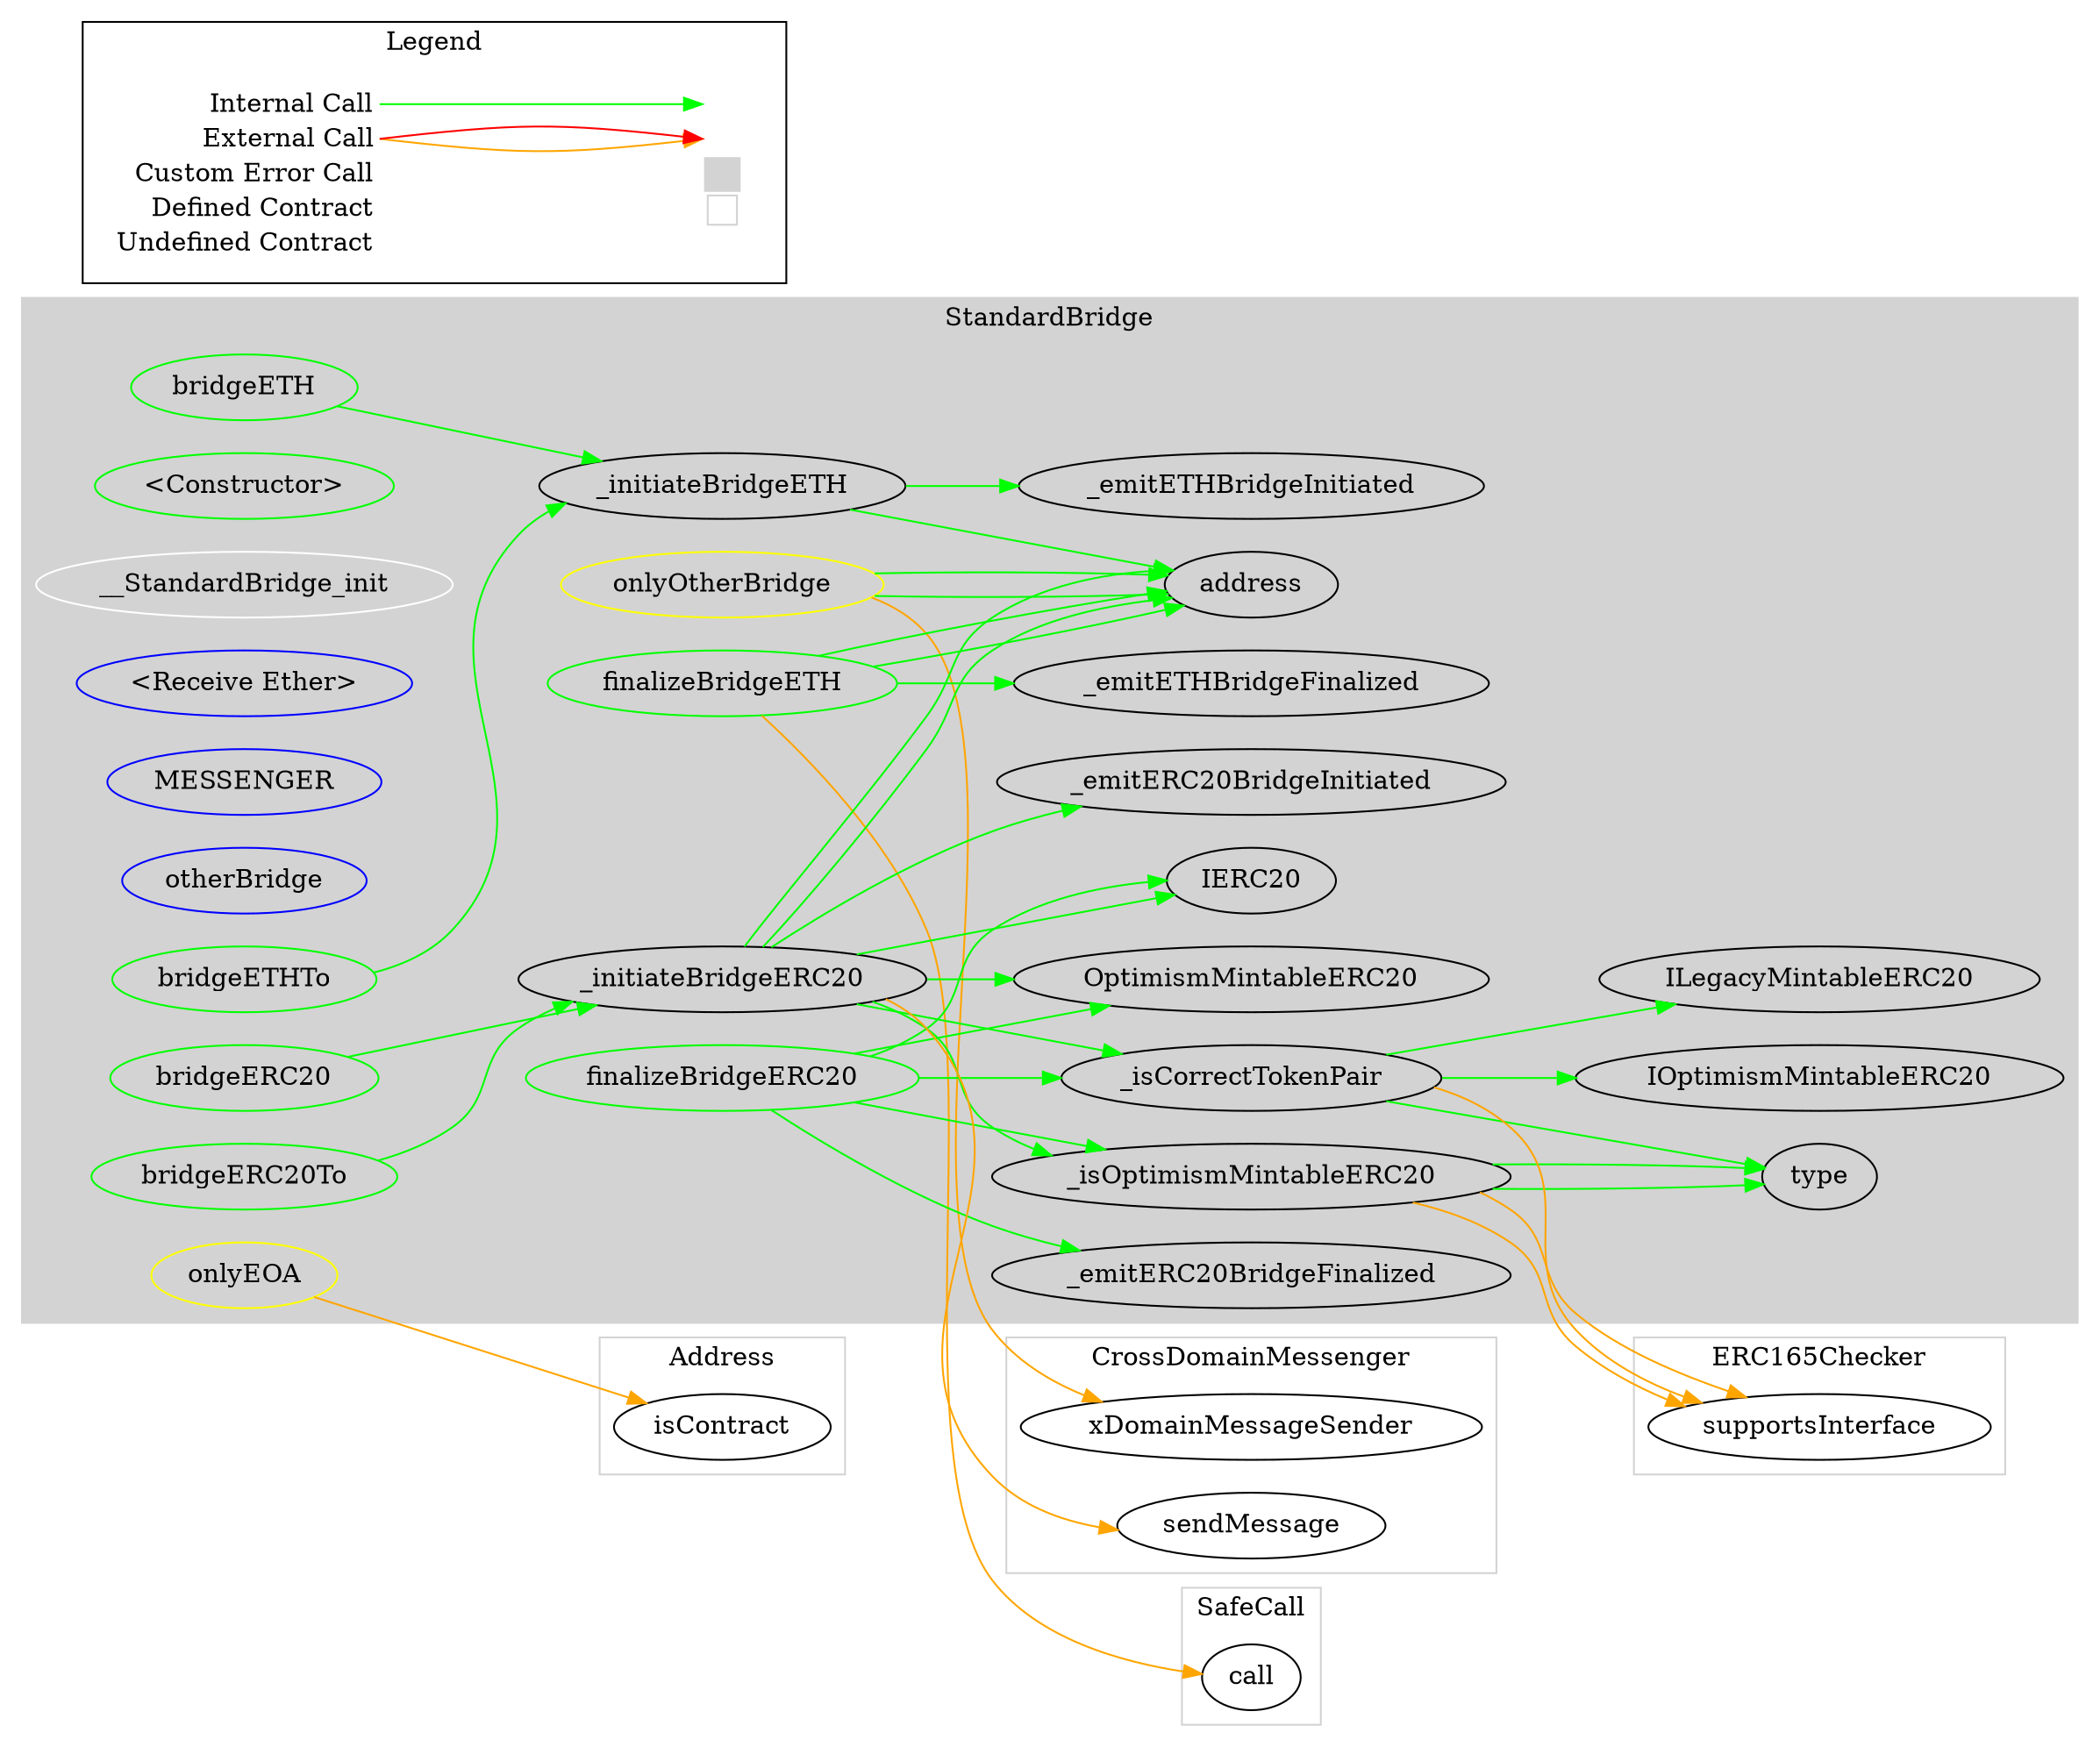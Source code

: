 digraph G {
  graph [ ratio = "auto", page = "100", compound =true ];
subgraph "clusterStandardBridge" {
  graph [ label = "StandardBridge", color = "lightgray", style = "filled", bgcolor = "lightgray" ];
  "StandardBridge.onlyEOA" [ label = "onlyEOA", color = "yellow" ];
  "StandardBridge.onlyOtherBridge" [ label = "onlyOtherBridge", color = "yellow" ];
  "StandardBridge.<Constructor>" [ label = "<Constructor>", color = "green" ];
  "StandardBridge.__StandardBridge_init" [ label = "__StandardBridge_init", color = "white" ];
  "StandardBridge.<Receive Ether>" [ label = "<Receive Ether>", color = "blue" ];
  "StandardBridge.MESSENGER" [ label = "MESSENGER", color = "blue" ];
  "StandardBridge.otherBridge" [ label = "otherBridge", color = "blue" ];
  "StandardBridge.bridgeETH" [ label = "bridgeETH", color = "green" ];
  "StandardBridge.bridgeETHTo" [ label = "bridgeETHTo", color = "green" ];
  "StandardBridge.bridgeERC20" [ label = "bridgeERC20", color = "green" ];
  "StandardBridge.bridgeERC20To" [ label = "bridgeERC20To", color = "green" ];
  "StandardBridge.finalizeBridgeETH" [ label = "finalizeBridgeETH", color = "green" ];
  "StandardBridge.finalizeBridgeERC20" [ label = "finalizeBridgeERC20", color = "green" ];
  "StandardBridge._initiateBridgeETH" [ label = "_initiateBridgeETH" ];
  "StandardBridge._initiateBridgeERC20" [ label = "_initiateBridgeERC20" ];
  "StandardBridge._isOptimismMintableERC20" [ label = "_isOptimismMintableERC20" ];
  "StandardBridge._isCorrectTokenPair" [ label = "_isCorrectTokenPair" ];
  "StandardBridge._emitETHBridgeInitiated" [ label = "_emitETHBridgeInitiated" ];
  "StandardBridge._emitETHBridgeFinalized" [ label = "_emitETHBridgeFinalized" ];
  "StandardBridge._emitERC20BridgeInitiated" [ label = "_emitERC20BridgeInitiated" ];
  "StandardBridge._emitERC20BridgeFinalized" [ label = "_emitERC20BridgeFinalized" ];
  "StandardBridge.address" [ label = "address" ];
  "StandardBridge.OptimismMintableERC20" [ label = "OptimismMintableERC20" ];
  "StandardBridge.IERC20" [ label = "IERC20" ];
  "StandardBridge.type" [ label = "type" ];
  "StandardBridge.ILegacyMintableERC20" [ label = "ILegacyMintableERC20" ];
  "StandardBridge.IOptimismMintableERC20" [ label = "IOptimismMintableERC20" ];
}

subgraph "clusterAddress" {
  graph [ label = "Address", color = "lightgray" ];
  "Address.isContract" [ label = "isContract" ];
}

subgraph "clusterCrossDomainMessenger" {
  graph [ label = "CrossDomainMessenger", color = "lightgray" ];
  "CrossDomainMessenger.xDomainMessageSender" [ label = "xDomainMessageSender" ];
  "CrossDomainMessenger.sendMessage" [ label = "sendMessage" ];
}

subgraph "clusterSafeCall" {
  graph [ label = "SafeCall", color = "lightgray" ];
  "SafeCall.call" [ label = "call" ];
}

subgraph "clusterERC165Checker" {
  graph [ label = "ERC165Checker", color = "lightgray" ];
  "ERC165Checker.supportsInterface" [ label = "supportsInterface" ];
}

  "StandardBridge.onlyEOA";
  "Address.isContract";
  "StandardBridge.onlyOtherBridge";
  "StandardBridge.address";
  "CrossDomainMessenger.xDomainMessageSender";
  "StandardBridge.bridgeETH";
  "StandardBridge._initiateBridgeETH";
  "StandardBridge.bridgeETHTo";
  "StandardBridge.bridgeERC20";
  "StandardBridge._initiateBridgeERC20";
  "StandardBridge.bridgeERC20To";
  "StandardBridge.finalizeBridgeETH";
  "StandardBridge._emitETHBridgeFinalized";
  "SafeCall.call";
  "StandardBridge.finalizeBridgeERC20";
  "StandardBridge._isOptimismMintableERC20";
  "StandardBridge._isCorrectTokenPair";
  "StandardBridge.OptimismMintableERC20";
  "StandardBridge.IERC20";
  "StandardBridge._emitERC20BridgeFinalized";
  "StandardBridge._emitETHBridgeInitiated";
  "StandardBridge._emitERC20BridgeInitiated";
  "CrossDomainMessenger.sendMessage";
  "ERC165Checker.supportsInterface";
  "StandardBridge.type";
  "StandardBridge.ILegacyMintableERC20";
  "StandardBridge.IOptimismMintableERC20";
  "StandardBridge.onlyEOA" -> "Address.isContract" [ color = "orange" ];
  "StandardBridge.onlyOtherBridge" -> "StandardBridge.address" [ color = "green" ];
  "StandardBridge.onlyOtherBridge" -> "CrossDomainMessenger.xDomainMessageSender" [ color = "orange" ];
  "StandardBridge.onlyOtherBridge" -> "StandardBridge.address" [ color = "green" ];
  "StandardBridge.bridgeETH" -> "StandardBridge._initiateBridgeETH" [ color = "green" ];
  "StandardBridge.bridgeETHTo" -> "StandardBridge._initiateBridgeETH" [ color = "green" ];
  "StandardBridge.bridgeERC20" -> "StandardBridge._initiateBridgeERC20" [ color = "green" ];
  "StandardBridge.bridgeERC20To" -> "StandardBridge._initiateBridgeERC20" [ color = "green" ];
  "StandardBridge.finalizeBridgeETH" -> "StandardBridge.address" [ color = "green" ];
  "StandardBridge.finalizeBridgeETH" -> "StandardBridge.address" [ color = "green" ];
  "StandardBridge.finalizeBridgeETH" -> "StandardBridge._emitETHBridgeFinalized" [ color = "green" ];
  "StandardBridge.finalizeBridgeETH" -> "SafeCall.call" [ color = "orange" ];
  "StandardBridge.finalizeBridgeERC20" -> "StandardBridge._isOptimismMintableERC20" [ color = "green" ];
  "StandardBridge.finalizeBridgeERC20" -> "StandardBridge._isCorrectTokenPair" [ color = "green" ];
  "StandardBridge.finalizeBridgeERC20" -> "StandardBridge.OptimismMintableERC20" [ color = "green" ];
  "StandardBridge.finalizeBridgeERC20" -> "StandardBridge.IERC20" [ color = "green" ];
  "StandardBridge.finalizeBridgeERC20" -> "StandardBridge._emitERC20BridgeFinalized" [ color = "green" ];
  "StandardBridge._initiateBridgeETH" -> "StandardBridge._emitETHBridgeInitiated" [ color = "green" ];
  "StandardBridge._initiateBridgeETH" -> "StandardBridge.address" [ color = "green" ];
  "StandardBridge._initiateBridgeERC20" -> "StandardBridge._isOptimismMintableERC20" [ color = "green" ];
  "StandardBridge._initiateBridgeERC20" -> "StandardBridge._isCorrectTokenPair" [ color = "green" ];
  "StandardBridge._initiateBridgeERC20" -> "StandardBridge.OptimismMintableERC20" [ color = "green" ];
  "StandardBridge._initiateBridgeERC20" -> "StandardBridge.IERC20" [ color = "green" ];
  "StandardBridge._initiateBridgeERC20" -> "StandardBridge.address" [ color = "green" ];
  "StandardBridge._initiateBridgeERC20" -> "StandardBridge._emitERC20BridgeInitiated" [ color = "green" ];
  "StandardBridge._initiateBridgeERC20" -> "CrossDomainMessenger.sendMessage" [ color = "orange" ];
  "StandardBridge._initiateBridgeERC20" -> "StandardBridge.address" [ color = "green" ];
  "StandardBridge._isOptimismMintableERC20" -> "ERC165Checker.supportsInterface" [ color = "orange" ];
  "StandardBridge._isOptimismMintableERC20" -> "StandardBridge.type" [ color = "green" ];
  "StandardBridge._isOptimismMintableERC20" -> "ERC165Checker.supportsInterface" [ color = "orange" ];
  "StandardBridge._isOptimismMintableERC20" -> "StandardBridge.type" [ color = "green" ];
  "StandardBridge._isCorrectTokenPair" -> "ERC165Checker.supportsInterface" [ color = "orange" ];
  "StandardBridge._isCorrectTokenPair" -> "StandardBridge.type" [ color = "green" ];
  "StandardBridge._isCorrectTokenPair" -> "StandardBridge.ILegacyMintableERC20" [ color = "green" ];
  "StandardBridge._isCorrectTokenPair" -> "StandardBridge.IOptimismMintableERC20" [ color = "green" ];


rankdir=LR
node [shape=plaintext]
subgraph cluster_01 { 
label = "Legend";
key [label=<<table border="0" cellpadding="2" cellspacing="0" cellborder="0">
  <tr><td align="right" port="i1">Internal Call</td></tr>
  <tr><td align="right" port="i2">External Call</td></tr>
  <tr><td align="right" port="i2">Custom Error Call</td></tr>
  <tr><td align="right" port="i3">Defined Contract</td></tr>
  <tr><td align="right" port="i4">Undefined Contract</td></tr>
  </table>>]
key2 [label=<<table border="0" cellpadding="2" cellspacing="0" cellborder="0">
  <tr><td port="i1">&nbsp;&nbsp;&nbsp;</td></tr>
  <tr><td port="i2">&nbsp;&nbsp;&nbsp;</td></tr>
  <tr><td port="i3" bgcolor="lightgray">&nbsp;&nbsp;&nbsp;</td></tr>
  <tr><td port="i4">
    <table border="1" cellborder="0" cellspacing="0" cellpadding="7" color="lightgray">
      <tr>
       <td></td>
      </tr>
     </table>
  </td></tr>
  </table>>]
key:i1:e -> key2:i1:w [color="green"]
key:i2:e -> key2:i2:w [color="orange"]
key:i2:e -> key2:i2:w [color="red"]
}
}

